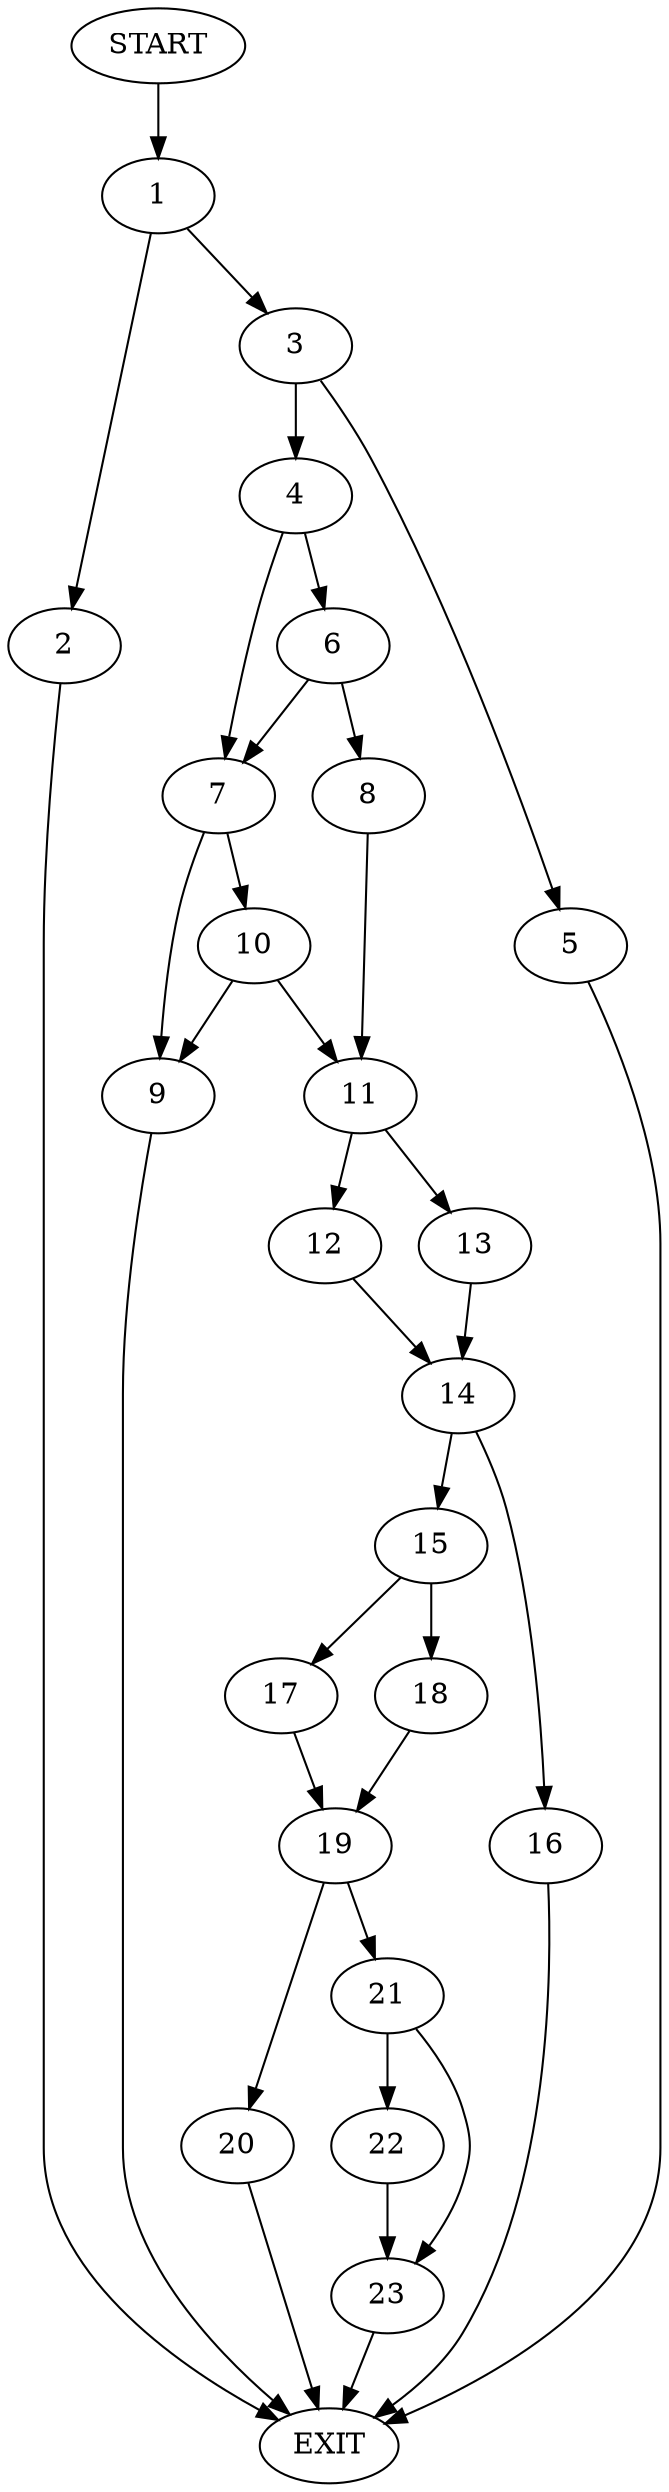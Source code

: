 digraph {
0 [label="START"]
24 [label="EXIT"]
0 -> 1
1 -> 2
1 -> 3
2 -> 24
3 -> 4
3 -> 5
5 -> 24
4 -> 6
4 -> 7
6 -> 8
6 -> 7
7 -> 9
7 -> 10
8 -> 11
11 -> 12
11 -> 13
9 -> 24
10 -> 9
10 -> 11
13 -> 14
12 -> 14
14 -> 15
14 -> 16
15 -> 17
15 -> 18
16 -> 24
18 -> 19
17 -> 19
19 -> 20
19 -> 21
20 -> 24
21 -> 22
21 -> 23
23 -> 24
22 -> 23
}
